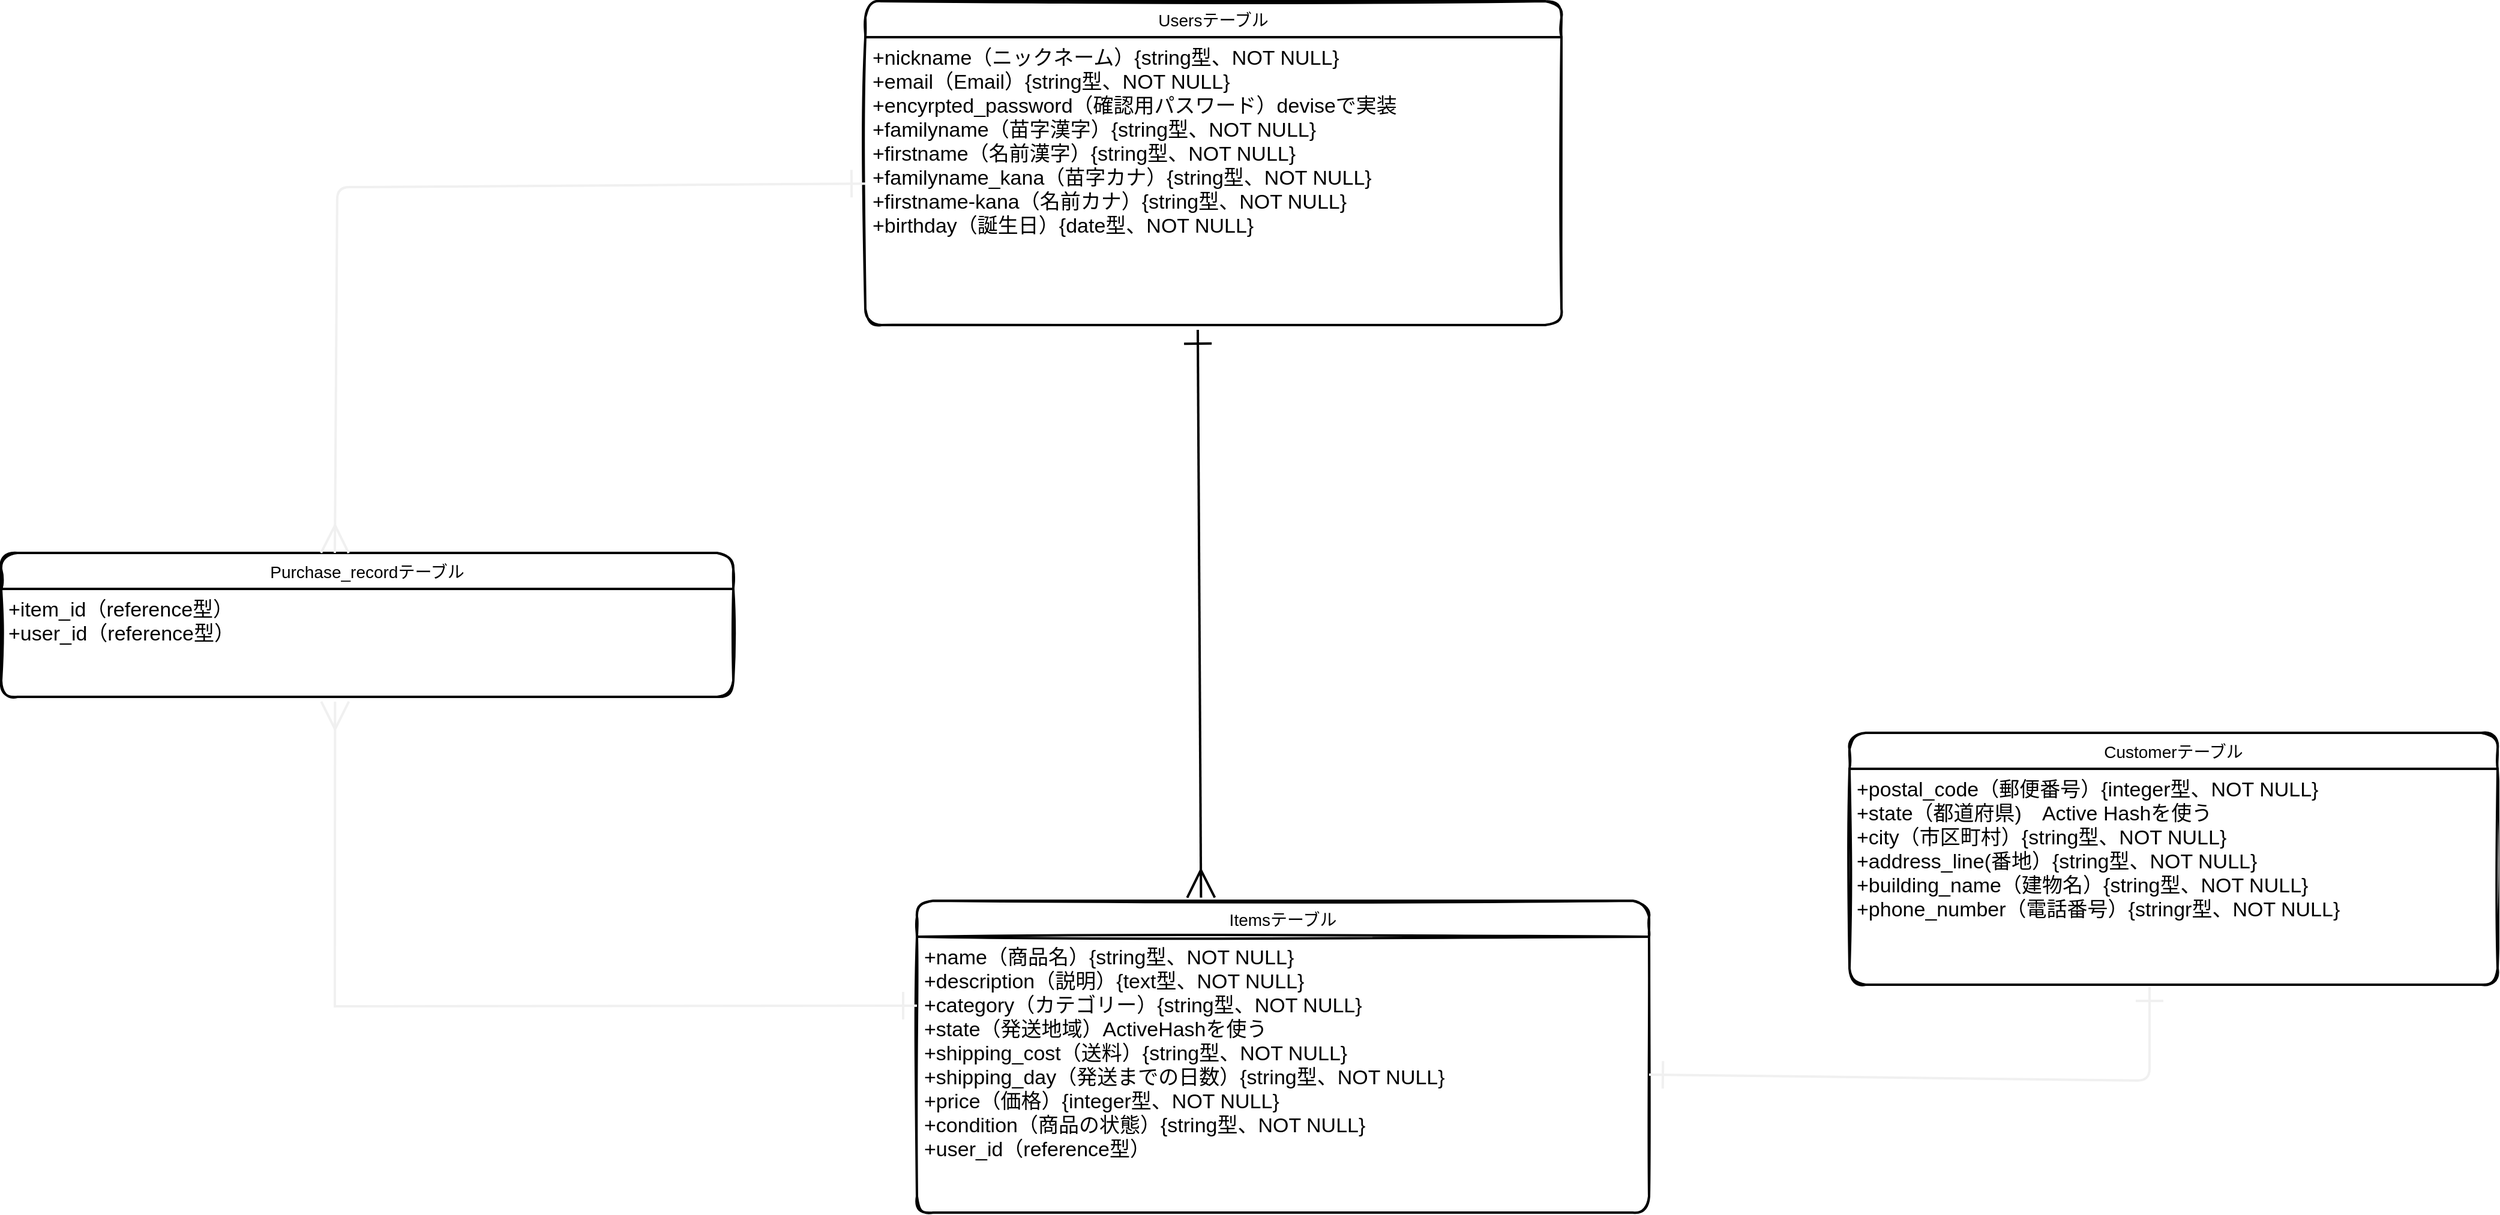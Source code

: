 <mxfile version="14.2.4" type="embed" pages="2">
    <diagram id="zTFMQp35FuRi10QcQsyu" name="ページ1">
        <mxGraphModel dx="2610" dy="1396" grid="1" gridSize="10" guides="1" tooltips="1" connect="1" arrows="1" fold="1" page="1" pageScale="1" pageWidth="827" pageHeight="1169" math="0" shadow="0">
            <root>
                <mxCell id="0"/>
                <mxCell id="1" parent="0"/>
                <mxCell id="Ec4hbsaTH_HuRINt8xO2-36" value="Usersテーブル" style="swimlane;childLayout=stackLayout;horizontal=1;startSize=30;horizontalStack=0;rounded=1;fontSize=14;fontStyle=0;strokeWidth=2;resizeParent=0;resizeLast=1;shadow=0;dashed=0;align=center;sketch=1;" vertex="1" parent="1">
                    <mxGeometry x="-240" y="10" width="580" height="270" as="geometry"/>
                </mxCell>
                <mxCell id="Ec4hbsaTH_HuRINt8xO2-37" value="+nickname（ニックネーム）{string型、NOT NULL}&#10;+email（Email）{string型、NOT NULL}&#10;+encyrpted_password（確認用パスワード）deviseで実装&#10;+familyname（苗字漢字）{string型、NOT NULL}&#10;+firstname（名前漢字）{string型、NOT NULL}&#10;+familyname_kana（苗字カナ）{string型、NOT NULL}&#10;+firstname-kana（名前カナ）{string型、NOT NULL}&#10;+birthday（誕生日）{date型、NOT NULL}" style="align=left;strokeColor=none;fillColor=none;spacingLeft=4;fontSize=17;verticalAlign=top;resizable=0;rotatable=0;part=1;sketch=1;fontFamily=Helvetica;" vertex="1" parent="Ec4hbsaTH_HuRINt8xO2-36">
                    <mxGeometry y="30" width="580" height="240" as="geometry"/>
                </mxCell>
                <mxCell id="Ec4hbsaTH_HuRINt8xO2-210" value="Customerテーブル" style="swimlane;childLayout=stackLayout;horizontal=1;startSize=30;horizontalStack=0;rounded=1;fontSize=14;fontStyle=0;strokeWidth=2;resizeParent=0;resizeLast=1;shadow=0;dashed=0;align=center;sketch=1;" vertex="1" parent="1">
                    <mxGeometry x="580" y="620" width="540" height="210" as="geometry"/>
                </mxCell>
                <mxCell id="Ec4hbsaTH_HuRINt8xO2-211" value="+postal_code（郵便番号）{integer型、NOT NULL}&#10;+state（都道府県)　Active Hashを使う&#10;+city（市区町村）{string型、NOT NULL}&#10;+address_line(番地）{string型、NOT NULL}&#10;+building_name（建物名）{string型、NOT NULL}&#10;+phone_number（電話番号）{stringr型、NOT NULL}&#10;" style="align=left;strokeColor=none;fillColor=none;spacingLeft=4;fontSize=17;verticalAlign=top;resizable=0;rotatable=0;part=1;sketch=1;" vertex="1" parent="Ec4hbsaTH_HuRINt8xO2-210">
                    <mxGeometry y="30" width="540" height="180" as="geometry"/>
                </mxCell>
                <mxCell id="Ec4hbsaTH_HuRINt8xO2-212" value="Itemsテーブル" style="swimlane;childLayout=stackLayout;horizontal=1;startSize=30;horizontalStack=0;rounded=1;fontSize=14;fontStyle=0;strokeWidth=2;resizeParent=0;resizeLast=1;shadow=0;dashed=0;align=center;sketch=1;" vertex="1" parent="1">
                    <mxGeometry x="-197" y="760" width="610" height="260" as="geometry"/>
                </mxCell>
                <mxCell id="Ec4hbsaTH_HuRINt8xO2-213" value="+name（商品名）{string型、NOT NULL}&#10;+description（説明）{text型、NOT NULL}&#10;+category（カテゴリー）{string型、NOT NULL}&#10;+state（発送地域）ActiveHashを使う&#10;+shipping_cost（送料）{string型、NOT NULL}&#10;+shipping_day（発送までの日数）{string型、NOT NULL}&#10;+price（価格）{integer型、NOT NULL}&#10;+condition（商品の状態）{string型、NOT NULL}&#10;+user_id（reference型）" style="align=left;strokeColor=none;fillColor=none;spacingLeft=4;fontSize=17;verticalAlign=top;resizable=0;rotatable=0;part=1;sketch=1;" vertex="1" parent="Ec4hbsaTH_HuRINt8xO2-212">
                    <mxGeometry y="30" width="610" height="230" as="geometry"/>
                </mxCell>
                <mxCell id="Ec4hbsaTH_HuRINt8xO2-228" style="rounded=0;sketch=0;jumpSize=4;orthogonalLoop=1;jettySize=auto;html=1;entryX=0.388;entryY=-0.01;entryDx=0;entryDy=0;entryPerimeter=0;startArrow=ERone;startFill=0;targetPerimeterSpacing=0;strokeWidth=2;endArrow=ERmany;endFill=0;endSize=20;startSize=20;" edge="1" parent="1" target="Ec4hbsaTH_HuRINt8xO2-212">
                    <mxGeometry relative="1" as="geometry">
                        <mxPoint x="37" y="284" as="sourcePoint"/>
                    </mxGeometry>
                </mxCell>
                <mxCell id="Ec4hbsaTH_HuRINt8xO2-230" style="edgeStyle=none;rounded=1;sketch=0;jumpSize=4;orthogonalLoop=1;jettySize=auto;html=1;exitX=1;exitY=0.5;exitDx=0;exitDy=0;startArrow=ERone;startFill=0;startSize=20;endArrow=ERone;endFill=0;endSize=20;targetPerimeterSpacing=0;strokeColor=#f0f0f0;strokeWidth=2;entryX=0.463;entryY=1.011;entryDx=0;entryDy=0;entryPerimeter=0;" edge="1" parent="1" source="Ec4hbsaTH_HuRINt8xO2-213" target="Ec4hbsaTH_HuRINt8xO2-211">
                    <mxGeometry relative="1" as="geometry">
                        <mxPoint x="830" y="850" as="targetPoint"/>
                        <Array as="points">
                            <mxPoint x="830" y="910"/>
                        </Array>
                    </mxGeometry>
                </mxCell>
                <mxCell id="Ec4hbsaTH_HuRINt8xO2-234" value="Purchase_recordテーブル" style="swimlane;childLayout=stackLayout;horizontal=1;startSize=30;horizontalStack=0;rounded=1;fontSize=14;fontStyle=0;strokeWidth=2;resizeParent=0;resizeLast=1;shadow=0;dashed=0;align=center;sketch=1;" vertex="1" parent="1">
                    <mxGeometry x="-960" y="470" width="610" height="120" as="geometry"/>
                </mxCell>
                <mxCell id="Ec4hbsaTH_HuRINt8xO2-235" value="+item_id（reference型）&#10;+user_id（reference型）" style="align=left;strokeColor=none;fillColor=none;spacingLeft=4;fontSize=17;verticalAlign=top;resizable=0;rotatable=0;part=1;sketch=1;" vertex="1" parent="Ec4hbsaTH_HuRINt8xO2-234">
                    <mxGeometry y="30" width="610" height="90" as="geometry"/>
                </mxCell>
                <mxCell id="Ec4hbsaTH_HuRINt8xO2-236" style="edgeStyle=none;rounded=1;sketch=0;jumpSize=4;orthogonalLoop=1;jettySize=auto;html=1;startArrow=ERone;startFill=0;startSize=20;endArrow=ERmany;endFill=0;endSize=20;targetPerimeterSpacing=0;strokeColor=#f0f0f0;strokeWidth=2;fontSize=17;" edge="1" parent="1" source="Ec4hbsaTH_HuRINt8xO2-37">
                    <mxGeometry relative="1" as="geometry">
                        <mxPoint x="-682" y="470" as="targetPoint"/>
                        <Array as="points">
                            <mxPoint x="-650" y="165"/>
                            <mxPoint x="-680" y="165"/>
                        </Array>
                    </mxGeometry>
                </mxCell>
                <mxCell id="Ec4hbsaTH_HuRINt8xO2-241" style="edgeStyle=none;rounded=0;sketch=0;jumpSize=4;orthogonalLoop=1;jettySize=auto;html=1;startArrow=ERmany;startFill=0;startSize=20;endArrow=ERone;endFill=0;endSize=20;targetPerimeterSpacing=0;strokeColor=#f0f0f0;strokeWidth=2;fontSize=17;entryX=0;entryY=0.25;entryDx=0;entryDy=0;exitX=0.456;exitY=1.044;exitDx=0;exitDy=0;exitPerimeter=0;" edge="1" parent="1" source="Ec4hbsaTH_HuRINt8xO2-235" target="Ec4hbsaTH_HuRINt8xO2-213">
                    <mxGeometry relative="1" as="geometry">
                        <mxPoint x="-660" y="940" as="targetPoint"/>
                        <Array as="points">
                            <mxPoint x="-682" y="848"/>
                        </Array>
                    </mxGeometry>
                </mxCell>
            </root>
        </mxGraphModel>
    </diagram>
    <diagram id="qB6FYsz9t4Dllf69gDvB" name="ページ2">
        <mxGraphModel dx="968" dy="712" grid="1" gridSize="10" guides="1" tooltips="1" connect="1" arrows="1" fold="1" page="1" pageScale="1" pageWidth="827" pageHeight="1169" math="0" shadow="0">
            <root>
                <mxCell id="uI6wm4Nb43qGB-f-Fg54-0"/>
                <mxCell id="uI6wm4Nb43qGB-f-Fg54-1" parent="uI6wm4Nb43qGB-f-Fg54-0"/>
            </root>
        </mxGraphModel>
    </diagram>
</mxfile>